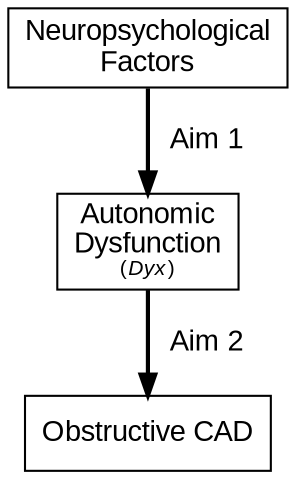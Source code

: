 # Figure 1 graph

digraph {

# overall graph settings
graph [layout = dot, overlap = FALSE, fontname = "Arial"]
edge [fontname = "Arial", penwidth = 2  ];
node [shape = rectangle, fontname = "Arial"]

# Nodes of importance
hrv [label = <Autonomic<br/>Dysfunction<br/><font point-size='10'>(<I>Dyx</I>)</font>>]
cad [label = <Obstructive CAD>]
nvi [label = <Neuropsychological<br/>Factors>]

# Edge definitions
hrv -> cad [dir = forward, label = <   Aim 2>]
nvi -> hrv [dir = forward, label = <   Aim 1>]
}